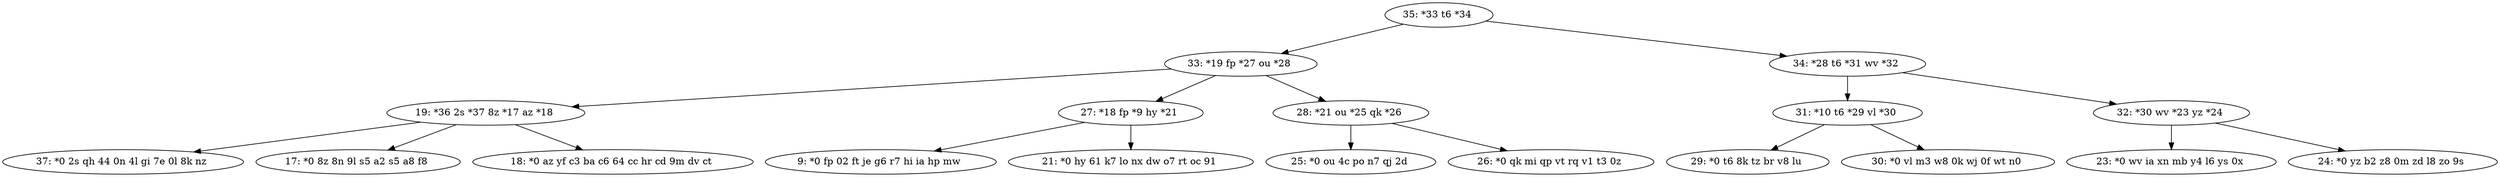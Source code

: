 digraph tree { 
35 [ label="35: *33 t6 *34 " ];
35 -> 33;
33 [ label="33: *19 fp *27 ou *28 " ];
33 -> 19;
19 [ label="19: *36 2s *37 8z *17 az *18 " ];
19 -> 37;
37 [ label="37: *0 2s qh 44 0n 4l gi 7e 0l 8k nz " ];
19 -> 17;
17 [ label="17: *0 8z 8n 9l s5 a2 s5 a8 f8 " ];
19 -> 18;
18 [ label="18: *0 az yf c3 ba c6 64 cc hr cd 9m dv ct " ];
33 -> 27;
27 [ label="27: *18 fp *9 hy *21 " ];
27 -> 9;
9 [ label="9: *0 fp 02 ft je g6 r7 hi ia hp mw " ];
27 -> 21;
21 [ label="21: *0 hy 61 k7 lo nx dw o7 rt oc 91 " ];
33 -> 28;
28 [ label="28: *21 ou *25 qk *26 " ];
28 -> 25;
25 [ label="25: *0 ou 4c po n7 qj 2d " ];
28 -> 26;
26 [ label="26: *0 qk mi qp vt rq v1 t3 0z " ];
35 -> 34;
34 [ label="34: *28 t6 *31 wv *32 " ];
34 -> 31;
31 [ label="31: *10 t6 *29 vl *30 " ];
31 -> 29;
29 [ label="29: *0 t6 8k tz br v8 lu " ];
31 -> 30;
30 [ label="30: *0 vl m3 w8 0k wj 0f wt n0 " ];
34 -> 32;
32 [ label="32: *30 wv *23 yz *24 " ];
32 -> 23;
23 [ label="23: *0 wv ia xn mb y4 l6 ys 0x " ];
32 -> 24;
24 [ label="24: *0 yz b2 z8 0m zd l8 zo 9s " ];
}
